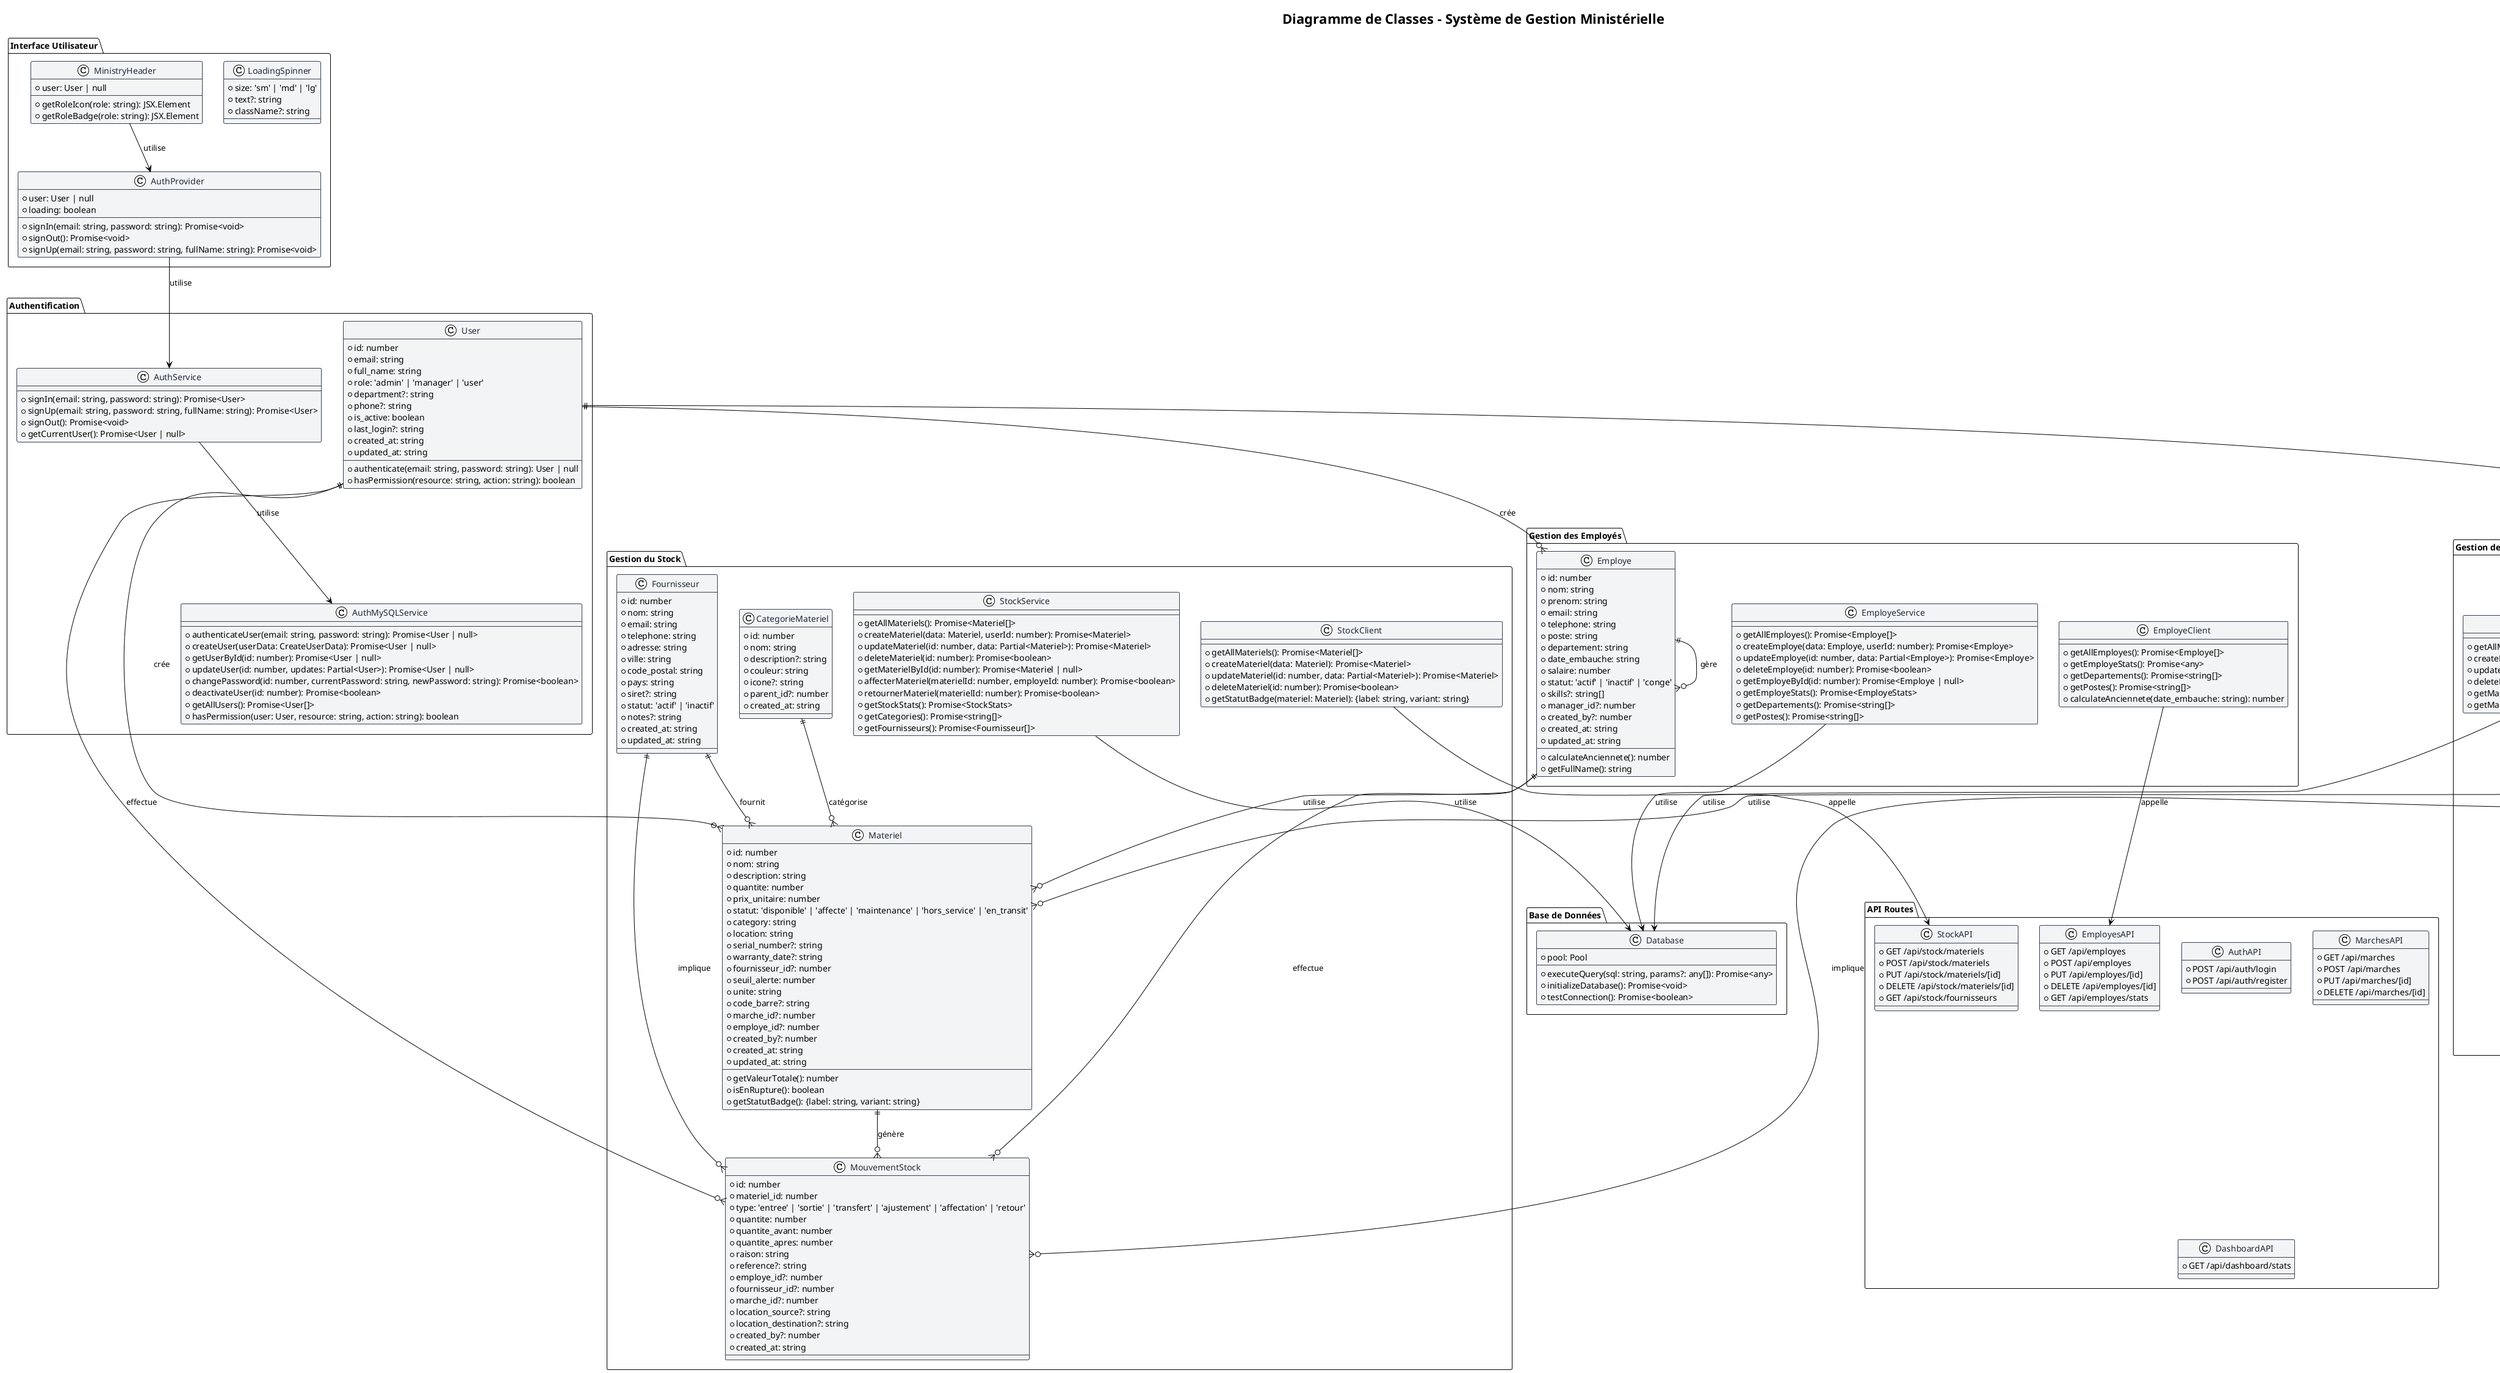 @startuml "Diagramme de Classes - Système de Gestion Ministérielle"

!theme plain
skinparam backgroundColor #FFFFFF
skinparam class {
  BackgroundColor #F3F4F6
  BorderColor #374151
  FontColor #1F2937
}
skinparam interface {
  BackgroundColor #E0F2FE
  BorderColor #0288D1
  FontColor #01579B
}

title "Diagramme de Classes - Système de Gestion Ministérielle"

' Package Authentification
package "Authentification" {
  class User {
    +id: number
    +email: string
    +full_name: string
    +role: 'admin' | 'manager' | 'user'
    +department?: string
    +phone?: string
    +is_active: boolean
    +last_login?: string
    +created_at: string
    +updated_at: string
    --
    +authenticate(email: string, password: string): User | null
    +hasPermission(resource: string, action: string): boolean
  }

  class AuthService {
    +signIn(email: string, password: string): Promise<User>
    +signUp(email: string, password: string, fullName: string): Promise<User>
    +signOut(): Promise<void>
    +getCurrentUser(): Promise<User | null>
  }

  class AuthMySQLService {
    +authenticateUser(email: string, password: string): Promise<User | null>
    +createUser(userData: CreateUserData): Promise<User | null>
    +getUserById(id: number): Promise<User | null>
    +updateUser(id: number, updates: Partial<User>): Promise<User | null>
    +changePassword(id: number, currentPassword: string, newPassword: string): Promise<boolean>
    +deactivateUser(id: number): Promise<boolean>
    +getAllUsers(): Promise<User[]>
    +hasPermission(user: User, resource: string, action: string): boolean
  }
}

' Package Gestion des Employés
package "Gestion des Employés" {
  class Employe {
    +id: number
    +nom: string
    +prenom: string
    +email: string
    +telephone: string
    +poste: string
    +departement: string
    +date_embauche: string
    +salaire: number
    +statut: 'actif' | 'inactif' | 'conge'
    +skills?: string[]
    +manager_id?: number
    +created_by?: number
    +created_at: string
    +updated_at: string
    --
    +calculateAnciennete(): number
    +getFullName(): string
  }

  class EmployeService {
    +getAllEmployes(): Promise<Employe[]>
    +createEmploye(data: Employe, userId: number): Promise<Employe>
    +updateEmploye(id: number, data: Partial<Employe>): Promise<Employe>
    +deleteEmploye(id: number): Promise<boolean>
    +getEmployeById(id: number): Promise<Employe | null>
    +getEmployeStats(): Promise<EmployeStats>
    +getDepartements(): Promise<string[]>
    +getPostes(): Promise<string[]>
  }

  class EmployeClient {
    +getAllEmployes(): Promise<Employe[]>
    +getEmployeStats(): Promise<any>
    +getDepartements(): Promise<string[]>
    +getPostes(): Promise<string[]>
    +calculateAnciennete(date_embauche: string): number
  }
}

' Package Gestion des Marchés
package "Gestion des Marchés" {
  class Marche {
    +id: number
    +nom: string
    +description: string
    +date_debut: string
    +date_fin: string
    +budget: number
    +statut: 'actif' | 'termine' | 'suspendu'
    +priority: 'low' | 'medium' | 'high'
    +progress: number
    +created_by?: number
    +created_at: string
    +updated_at: string
    --
    +calculateProgress(): number
    +isOverdue(): boolean
    +getRemainingBudget(): number
  }

  class MarcheService {
    +getAllMarches(): Promise<Marche[]>
    +createMarche(data: Marche, userId: number): Promise<Marche>
    +updateMarche(id: number, data: Partial<Marche>): Promise<Marche>
    +deleteMarche(id: number): Promise<boolean>
    +getMarcheById(id: number): Promise<Marche | null>
    +getMarcheStats(): Promise<MarcheStats>
  }

  class BandeLivraison {
    +id: number
    +nom: string
    +description: string
    +marche_id: number
    +date_livraison: string
    +statut: 'en_attente' | 'en_cours' | 'livree' | 'retard'
    +montant: number
    +fournisseur: string
    +created_by?: number
    +created_at: string
    +updated_at: string
  }
}

' Package Gestion du Stock
package "Gestion du Stock" {
  class Materiel {
    +id: number
    +nom: string
    +description: string
    +quantite: number
    +prix_unitaire: number
    +statut: 'disponible' | 'affecte' | 'maintenance' | 'hors_service' | 'en_transit'
    +category: string
    +location: string
    +serial_number?: string
    +warranty_date?: string
    +fournisseur_id?: number
    +seuil_alerte: number
    +unite: string
    +code_barre?: string
    +marche_id?: number
    +employe_id?: number
    +created_by?: number
    +created_at: string
    +updated_at: string
    --
    +getValeurTotale(): number
    +isEnRupture(): boolean
    +getStatutBadge(): {label: string, variant: string}
  }

  class StockService {
    +getAllMateriels(): Promise<Materiel[]>
    +createMateriel(data: Materiel, userId: number): Promise<Materiel>
    +updateMateriel(id: number, data: Partial<Materiel>): Promise<Materiel>
    +deleteMateriel(id: number): Promise<boolean>
    +getMaterielById(id: number): Promise<Materiel | null>
    +affecterMateriel(materielId: number, employeId: number): Promise<boolean>
    +retournerMateriel(materielId: number): Promise<boolean>
    +getStockStats(): Promise<StockStats>
    +getCategories(): Promise<string[]>
    +getFournisseurs(): Promise<Fournisseur[]>
  }

  class StockClient {
    +getAllMateriels(): Promise<Materiel[]>
    +createMateriel(data: Materiel): Promise<Materiel>
    +updateMateriel(id: number, data: Partial<Materiel>): Promise<Materiel>
    +deleteMateriel(id: number): Promise<boolean>
    +getStatutBadge(materiel: Materiel): {label: string, variant: string}
  }

  class CategorieMateriel {
    +id: number
    +nom: string
    +description?: string
    +couleur: string
    +icone?: string
    +parent_id?: number
    +created_at: string
  }

  class Fournisseur {
    +id: number
    +nom: string
    +email: string
    +telephone: string
    +adresse: string
    +ville: string
    +code_postal: string
    +pays: string
    +siret?: string
    +statut: 'actif' | 'inactif'
    +notes?: string
    +created_at: string
    +updated_at: string
  }

  class MouvementStock {
    +id: number
    +materiel_id: number
    +type: 'entree' | 'sortie' | 'transfert' | 'ajustement' | 'affectation' | 'retour'
    +quantite: number
    +quantite_avant: number
    +quantite_apres: number
    +raison: string
    +reference?: string
    +employe_id?: number
    +fournisseur_id?: number
    +marche_id?: number
    +location_source?: string
    +location_destination?: string
    +created_by?: number
    +created_at: string
  }
}

' Package Base de Données
package "Base de Données" {
  class Database {
    +pool: Pool
    --
    +executeQuery(sql: string, params?: any[]): Promise<any>
    +initializeDatabase(): Promise<void>
    +testConnection(): Promise<boolean>
  }
}

' Package Interface Utilisateur
package "Interface Utilisateur" {
  class AuthProvider {
    +user: User | null
    +loading: boolean
    --
    +signIn(email: string, password: string): Promise<void>
    +signOut(): Promise<void>
    +signUp(email: string, password: string, fullName: string): Promise<void>
  }

  class LoadingSpinner {
    +size: 'sm' | 'md' | 'lg'
    +text?: string
    +className?: string
  }

  class MinistryHeader {
    +user: User | null
    --
    +getRoleIcon(role: string): JSX.Element
    +getRoleBadge(role: string): JSX.Element
  }
}

' Package API Routes
package "API Routes" {
  class AuthAPI {
    +POST /api/auth/login
    +POST /api/auth/register
  }

  class EmployesAPI {
    +GET /api/employes
    +POST /api/employes
    +PUT /api/employes/[id]
    +DELETE /api/employes/[id]
    +GET /api/employes/stats
  }

  class MarchesAPI {
    +GET /api/marches
    +POST /api/marches
    +PUT /api/marches/[id]
    +DELETE /api/marches/[id]
  }

  class StockAPI {
    +GET /api/stock/materiels
    +POST /api/stock/materiels
    +PUT /api/stock/materiels/[id]
    +DELETE /api/stock/materiels/[id]
    +GET /api/stock/fournisseurs
  }

  class DashboardAPI {
    +GET /api/dashboard/stats
  }
}

' Relations
User ||--o{ Employe : "crée"
User ||--o{ Marche : "crée"
User ||--o{ Materiel : "crée"
User ||--o{ MouvementStock : "effectue"

Employe ||--o{ Employe : "gère"
Employe ||--o{ Materiel : "utilise"
Employe ||--o{ MouvementStock : "effectue"

Marche ||--o{ BandeLivraison : "contient"
Marche ||--o{ Materiel : "utilise"
Marche ||--o{ MouvementStock : "implique"

Materiel ||--o{ MouvementStock : "génère"
CategorieMateriel ||--o{ Materiel : "catégorise"
Fournisseur ||--o{ Materiel : "fournit"
Fournisseur ||--o{ MouvementStock : "implique"

AuthService --> AuthMySQLService : "utilise"
EmployeService --> Database : "utilise"
MarcheService --> Database : "utilise"
StockService --> Database : "utilise"

EmployeClient --> EmployesAPI : "appelle"
StockClient --> StockAPI : "appelle"

AuthProvider --> AuthService : "utilise"
MinistryHeader --> AuthProvider : "utilise"

@enduml 